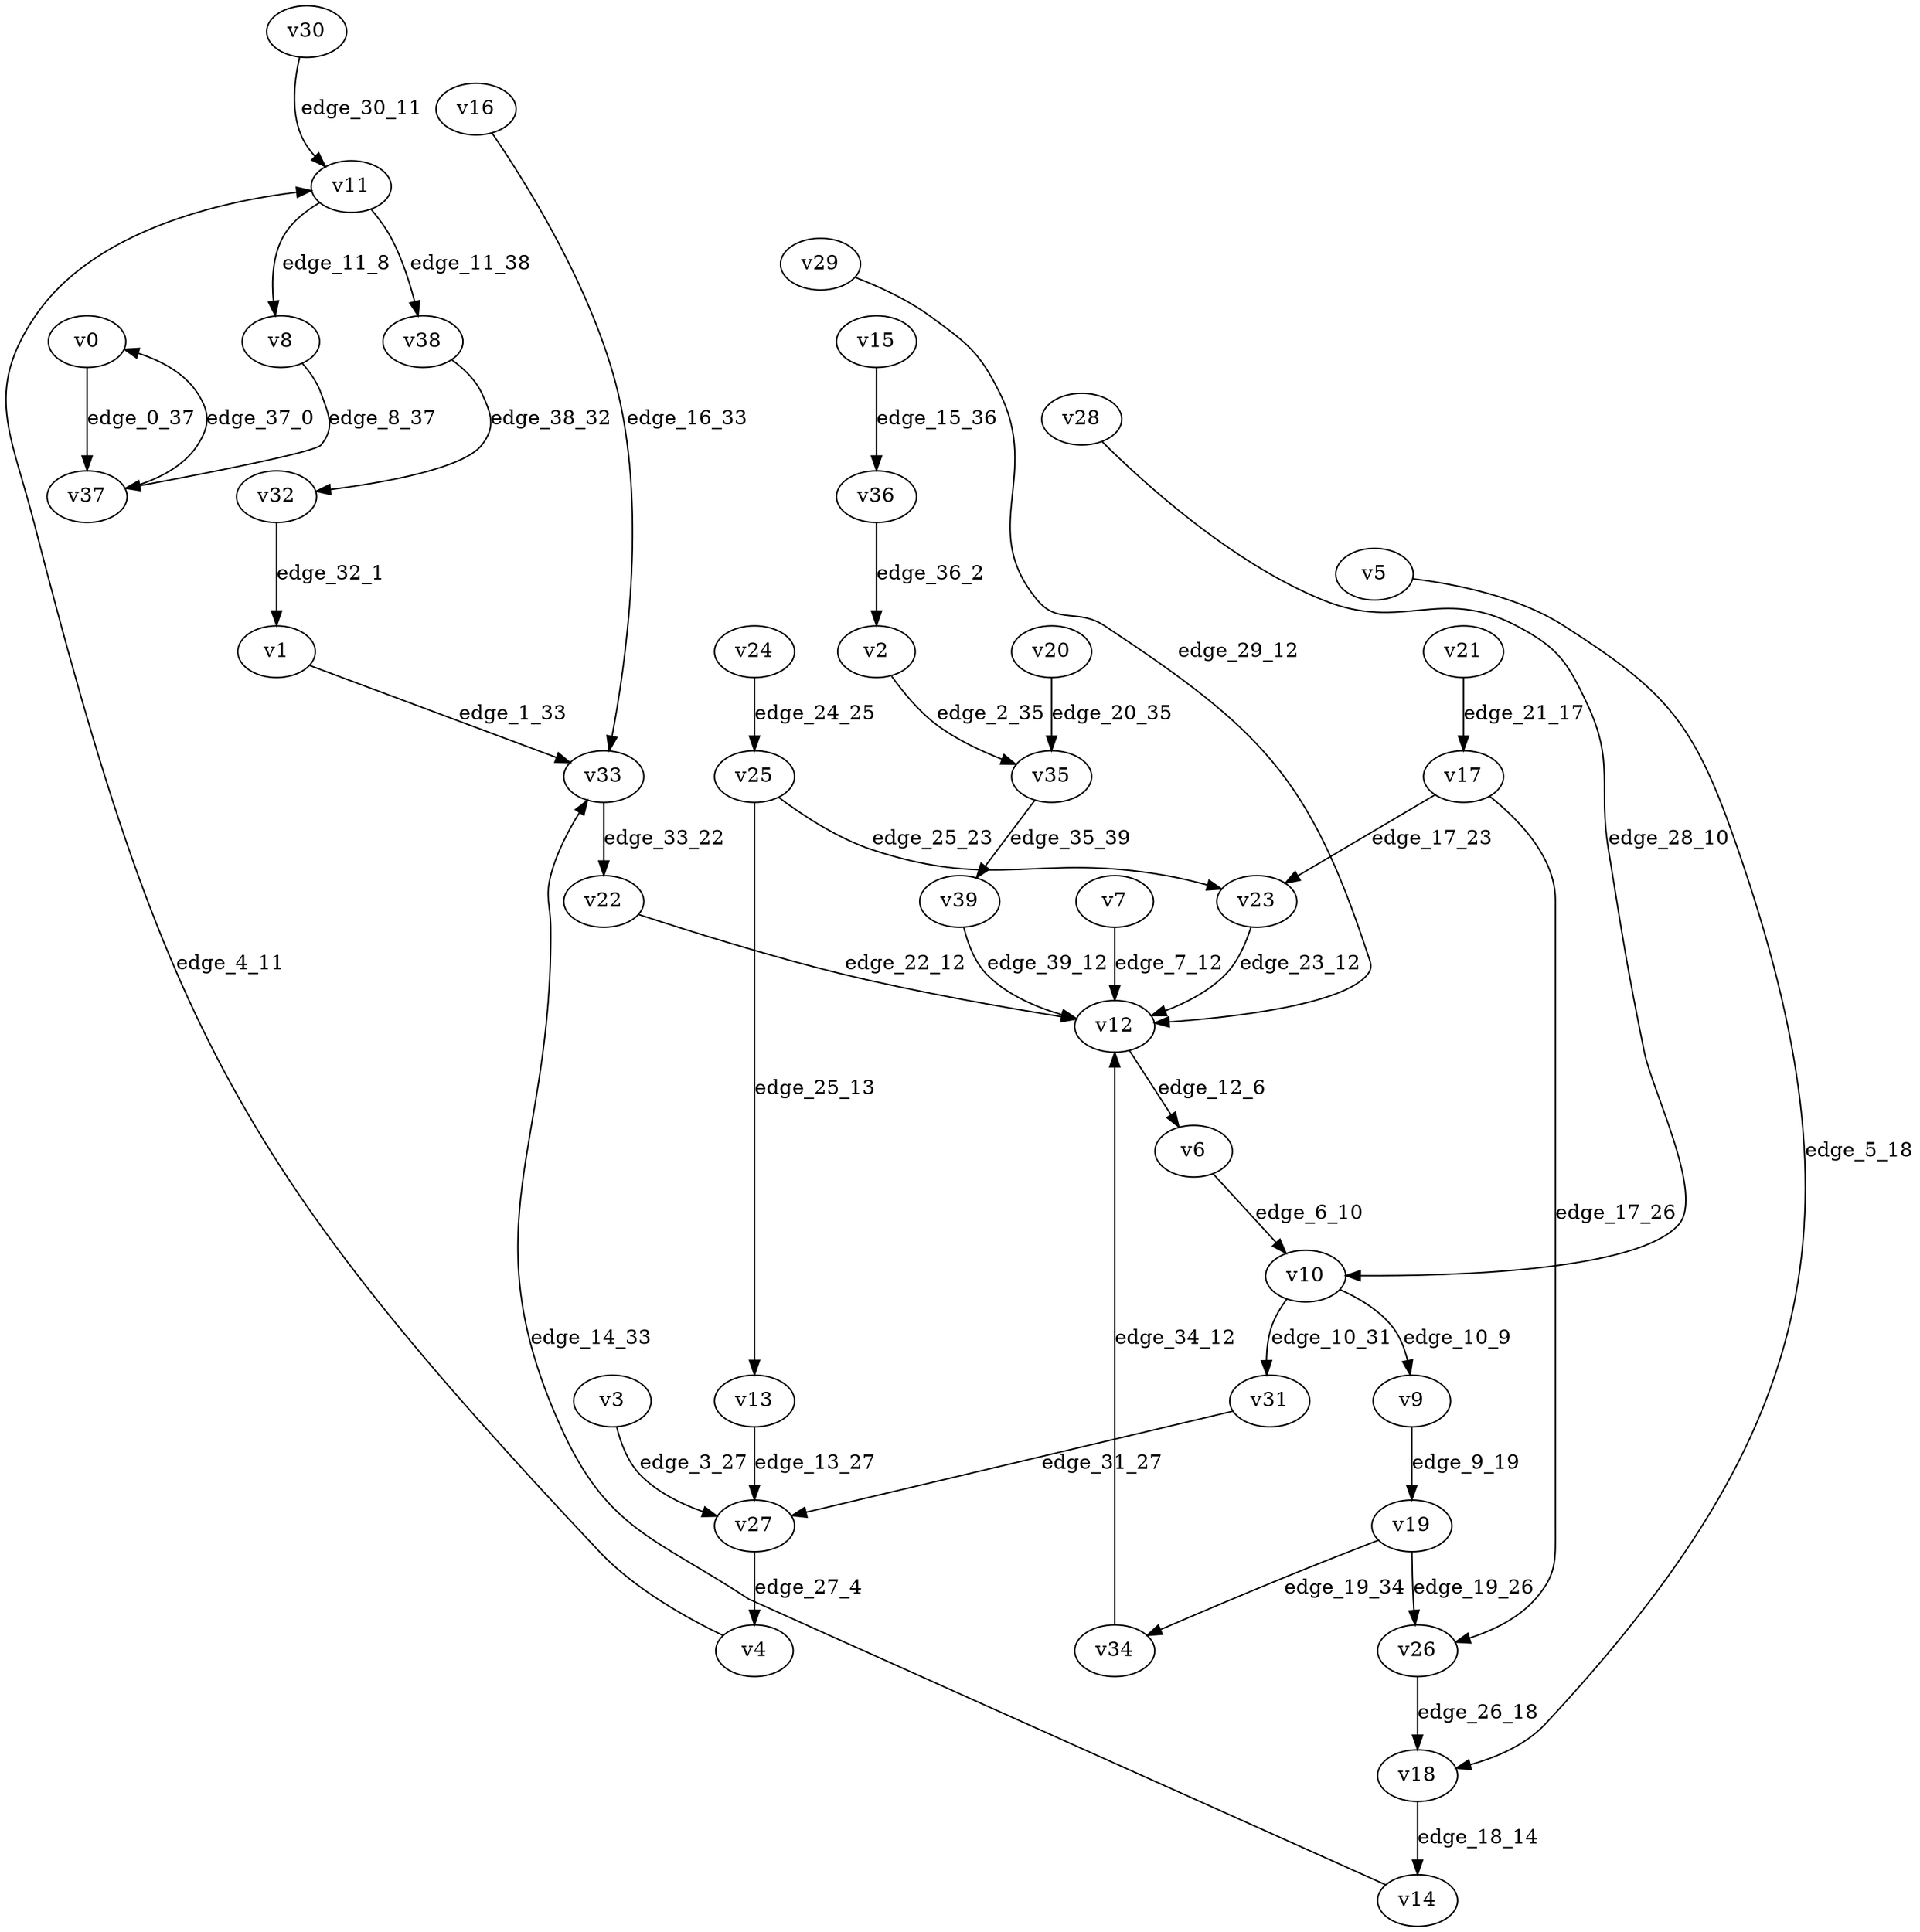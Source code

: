 digraph G {
    // Stochastic discounted game

    v0 [name="v0", player=0];
    v1 [name="v1", player=1];
    v2 [name="v2", player=0];
    v3 [name="v3", player=1];
    v4 [name="v4", player=0];
    v5 [name="v5", player=1];
    v6 [name="v6", player=1];
    v7 [name="v7", player=0];
    v8 [name="v8", player=0];
    v9 [name="v9", player=1];
    v10 [name="v10", player=-1];
    v11 [name="v11", player=-1];
    v12 [name="v12", player=-1];
    v13 [name="v13", player=1];
    v14 [name="v14", player=0];
    v15 [name="v15", player=1];
    v16 [name="v16", player=0];
    v17 [name="v17", player=-1];
    v18 [name="v18", player=-1];
    v19 [name="v19", player=-1];
    v20 [name="v20", player=1];
    v21 [name="v21", player=0];
    v22 [name="v22", player=1];
    v23 [name="v23", player=1];
    v24 [name="v24", player=0];
    v25 [name="v25", player=-1];
    v26 [name="v26", player=0];
    v27 [name="v27", player=-1];
    v28 [name="v28", player=1];
    v29 [name="v29", player=0];
    v30 [name="v30", player=1];
    v31 [name="v31", player=1];
    v32 [name="v32", player=-1];
    v33 [name="v33", player=-1];
    v34 [name="v34", player=0];
    v35 [name="v35", player=-1];
    v36 [name="v36", player=-1];
    v37 [name="v37", player=-1];
    v38 [name="v38", player=1];
    v39 [name="v39", player=0];

    v0 -> v37 [label="edge_0_37", weight=8.833826, discount=0.555199];
    v1 -> v33 [label="edge_1_33", weight=-7.118110, discount=0.199810];
    v2 -> v35 [label="edge_2_35", weight=-4.371321, discount=0.314845];
    v3 -> v27 [label="edge_3_27", weight=6.904710, discount=0.502430];
    v4 -> v11 [label="edge_4_11", weight=-0.150702, discount=0.377363];
    v5 -> v18 [label="edge_5_18", weight=-4.878587, discount=0.267013];
    v6 -> v10 [label="edge_6_10", weight=-7.511899, discount=0.608244];
    v7 -> v12 [label="edge_7_12", weight=5.211328, discount=0.879973];
    v8 -> v37 [label="edge_8_37", weight=-5.599848, discount=0.877878];
    v9 -> v19 [label="edge_9_19", weight=8.239502, discount=0.562522];
    v10 -> v9 [label="edge_10_9", probability=0.519730];
    v10 -> v31 [label="edge_10_31", probability=0.480270];
    v11 -> v38 [label="edge_11_38", probability=0.342634];
    v11 -> v8 [label="edge_11_8", probability=0.657366];
    v12 -> v6 [label="edge_12_6", probability=1.000000];
    v13 -> v27 [label="edge_13_27", weight=7.088241, discount=0.644828];
    v14 -> v33 [label="edge_14_33", weight=-1.508176, discount=0.517836];
    v15 -> v36 [label="edge_15_36", weight=7.752195, discount=0.224372];
    v16 -> v33 [label="edge_16_33", weight=-1.483247, discount=0.856885];
    v17 -> v26 [label="edge_17_26", probability=0.497546];
    v17 -> v23 [label="edge_17_23", probability=0.502454];
    v18 -> v14 [label="edge_18_14", probability=1.000000];
    v19 -> v26 [label="edge_19_26", probability=0.645287];
    v19 -> v34 [label="edge_19_34", probability=0.354713];
    v20 -> v35 [label="edge_20_35", weight=9.944539, discount=0.208265];
    v21 -> v17 [label="edge_21_17", weight=1.439614, discount=0.144186];
    v22 -> v12 [label="edge_22_12", weight=-2.145937, discount=0.424623];
    v23 -> v12 [label="edge_23_12", weight=9.506765, discount=0.285744];
    v24 -> v25 [label="edge_24_25", weight=2.710978, discount=0.546078];
    v25 -> v23 [label="edge_25_23", probability=0.405038];
    v25 -> v13 [label="edge_25_13", probability=0.594962];
    v26 -> v18 [label="edge_26_18", weight=5.987731, discount=0.101943];
    v27 -> v4 [label="edge_27_4", probability=1.000000];
    v28 -> v10 [label="edge_28_10", weight=-4.939934, discount=0.329378];
    v29 -> v12 [label="edge_29_12", weight=-0.733039, discount=0.822676];
    v30 -> v11 [label="edge_30_11", weight=0.904392, discount=0.122815];
    v31 -> v27 [label="edge_31_27", weight=-8.562487, discount=0.610535];
    v32 -> v1 [label="edge_32_1", probability=1.000000];
    v33 -> v22 [label="edge_33_22", probability=1.000000];
    v34 -> v12 [label="edge_34_12", weight=3.283830, discount=0.818762];
    v35 -> v39 [label="edge_35_39", probability=1.000000];
    v36 -> v2 [label="edge_36_2", probability=1.000000];
    v37 -> v0 [label="edge_37_0", probability=1.000000];
    v38 -> v32 [label="edge_38_32", weight=0.454868, discount=0.847449];
    v39 -> v12 [label="edge_39_12", weight=9.923634, discount=0.650471];
}